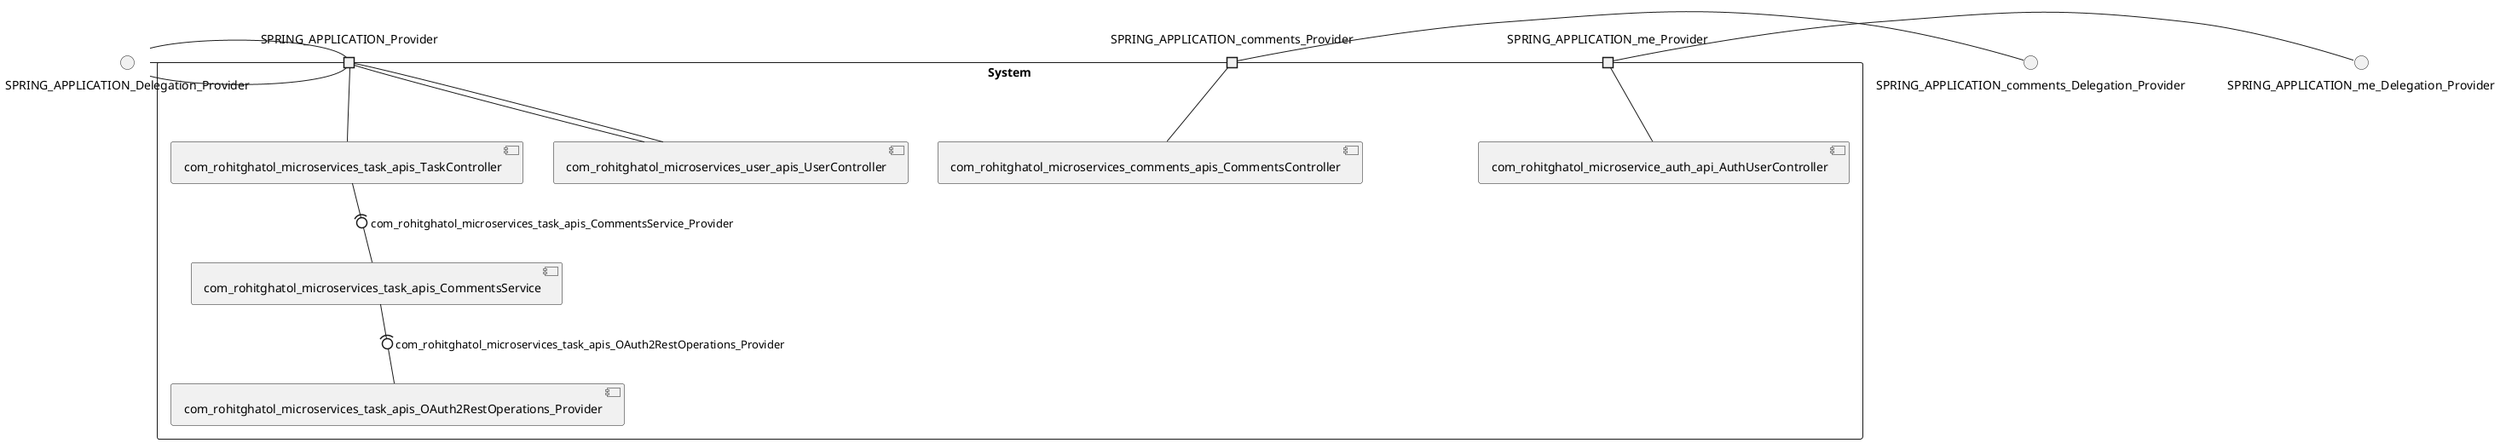 @startuml
skinparam fixCircleLabelOverlapping true
skinparam componentStyle uml2
() SPRING_APPLICATION_Delegation_Provider
() SPRING_APPLICATION_comments_Delegation_Provider
() SPRING_APPLICATION_me_Delegation_Provider
rectangle System {
[com_rohitghatol_microservice_auth_api_AuthUserController] [[rohitghatol-spring-boot-microservices.repository#_-hkmisiCEe6fhtXOBOAt4w]]
[com_rohitghatol_microservices_comments_apis_CommentsController] [[rohitghatol-spring-boot-microservices.repository#_-hkmisiCEe6fhtXOBOAt4w]]
[com_rohitghatol_microservices_task_apis_CommentsService] [[rohitghatol-spring-boot-microservices.repository#_-hkmisiCEe6fhtXOBOAt4w]]
[com_rohitghatol_microservices_task_apis_OAuth2RestOperations_Provider] [[rohitghatol-spring-boot-microservices.repository#_-hkmisiCEe6fhtXOBOAt4w]]
[com_rohitghatol_microservices_task_apis_TaskController] [[rohitghatol-spring-boot-microservices.repository#_-hkmisiCEe6fhtXOBOAt4w]]
[com_rohitghatol_microservices_user_apis_UserController] [[rohitghatol-spring-boot-microservices.repository#_-hkmisiCEe6fhtXOBOAt4w]]
port SPRING_APPLICATION_Provider
SPRING_APPLICATION_Delegation_Provider - SPRING_APPLICATION_Provider
SPRING_APPLICATION_Provider - [com_rohitghatol_microservices_task_apis_TaskController]
port SPRING_APPLICATION_Provider
SPRING_APPLICATION_Delegation_Provider - SPRING_APPLICATION_Provider
SPRING_APPLICATION_Provider - [com_rohitghatol_microservices_user_apis_UserController]
port SPRING_APPLICATION_Provider
SPRING_APPLICATION_Delegation_Provider - SPRING_APPLICATION_Provider
SPRING_APPLICATION_Provider - [com_rohitghatol_microservices_user_apis_UserController]
port SPRING_APPLICATION_comments_Provider
SPRING_APPLICATION_comments_Delegation_Provider - SPRING_APPLICATION_comments_Provider
SPRING_APPLICATION_comments_Provider - [com_rohitghatol_microservices_comments_apis_CommentsController]
port SPRING_APPLICATION_me_Provider
SPRING_APPLICATION_me_Delegation_Provider - SPRING_APPLICATION_me_Provider
SPRING_APPLICATION_me_Provider - [com_rohitghatol_microservice_auth_api_AuthUserController]
[com_rohitghatol_microservices_task_apis_TaskController] -(0- [com_rohitghatol_microservices_task_apis_CommentsService] : com_rohitghatol_microservices_task_apis_CommentsService_Provider
[com_rohitghatol_microservices_task_apis_CommentsService] -(0- [com_rohitghatol_microservices_task_apis_OAuth2RestOperations_Provider] : com_rohitghatol_microservices_task_apis_OAuth2RestOperations_Provider
}

@enduml
